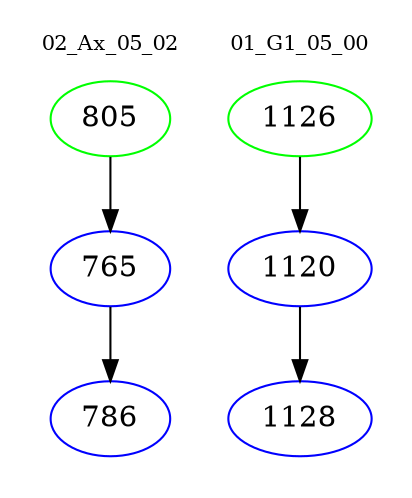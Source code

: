 digraph{
subgraph cluster_0 {
color = white
label = "02_Ax_05_02";
fontsize=10;
T0_805 [label="805", color="green"]
T0_805 -> T0_765 [color="black"]
T0_765 [label="765", color="blue"]
T0_765 -> T0_786 [color="black"]
T0_786 [label="786", color="blue"]
}
subgraph cluster_1 {
color = white
label = "01_G1_05_00";
fontsize=10;
T1_1126 [label="1126", color="green"]
T1_1126 -> T1_1120 [color="black"]
T1_1120 [label="1120", color="blue"]
T1_1120 -> T1_1128 [color="black"]
T1_1128 [label="1128", color="blue"]
}
}
